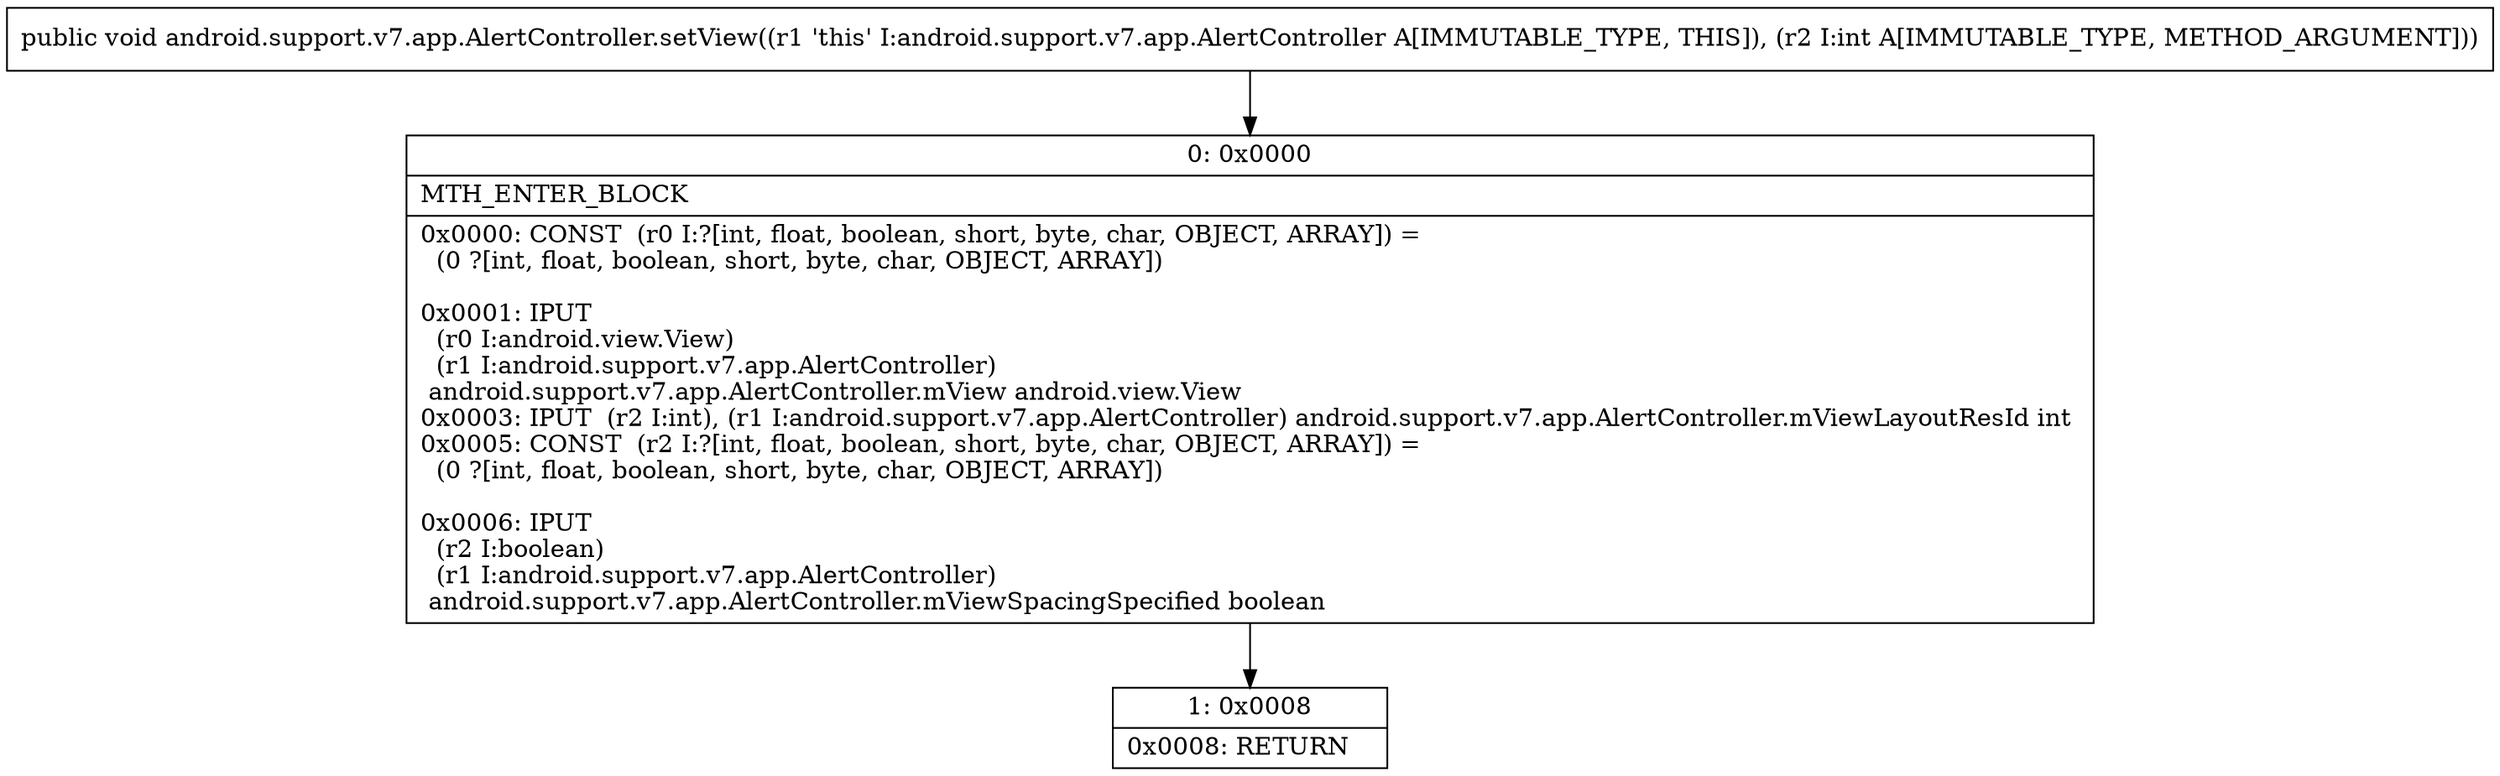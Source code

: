 digraph "CFG forandroid.support.v7.app.AlertController.setView(I)V" {
Node_0 [shape=record,label="{0\:\ 0x0000|MTH_ENTER_BLOCK\l|0x0000: CONST  (r0 I:?[int, float, boolean, short, byte, char, OBJECT, ARRAY]) = \l  (0 ?[int, float, boolean, short, byte, char, OBJECT, ARRAY])\l \l0x0001: IPUT  \l  (r0 I:android.view.View)\l  (r1 I:android.support.v7.app.AlertController)\l android.support.v7.app.AlertController.mView android.view.View \l0x0003: IPUT  (r2 I:int), (r1 I:android.support.v7.app.AlertController) android.support.v7.app.AlertController.mViewLayoutResId int \l0x0005: CONST  (r2 I:?[int, float, boolean, short, byte, char, OBJECT, ARRAY]) = \l  (0 ?[int, float, boolean, short, byte, char, OBJECT, ARRAY])\l \l0x0006: IPUT  \l  (r2 I:boolean)\l  (r1 I:android.support.v7.app.AlertController)\l android.support.v7.app.AlertController.mViewSpacingSpecified boolean \l}"];
Node_1 [shape=record,label="{1\:\ 0x0008|0x0008: RETURN   \l}"];
MethodNode[shape=record,label="{public void android.support.v7.app.AlertController.setView((r1 'this' I:android.support.v7.app.AlertController A[IMMUTABLE_TYPE, THIS]), (r2 I:int A[IMMUTABLE_TYPE, METHOD_ARGUMENT])) }"];
MethodNode -> Node_0;
Node_0 -> Node_1;
}

